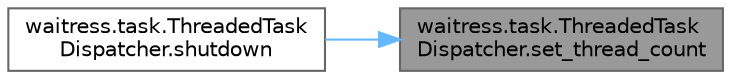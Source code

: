 digraph "waitress.task.ThreadedTaskDispatcher.set_thread_count"
{
 // LATEX_PDF_SIZE
  bgcolor="transparent";
  edge [fontname=Helvetica,fontsize=10,labelfontname=Helvetica,labelfontsize=10];
  node [fontname=Helvetica,fontsize=10,shape=box,height=0.2,width=0.4];
  rankdir="RL";
  Node1 [id="Node000001",label="waitress.task.ThreadedTask\lDispatcher.set_thread_count",height=0.2,width=0.4,color="gray40", fillcolor="grey60", style="filled", fontcolor="black",tooltip=" "];
  Node1 -> Node2 [id="edge1_Node000001_Node000002",dir="back",color="steelblue1",style="solid",tooltip=" "];
  Node2 [id="Node000002",label="waitress.task.ThreadedTask\lDispatcher.shutdown",height=0.2,width=0.4,color="grey40", fillcolor="white", style="filled",URL="$classwaitress_1_1task_1_1_threaded_task_dispatcher.html#a564d38a21419124716c7037e41430460",tooltip=" "];
}
